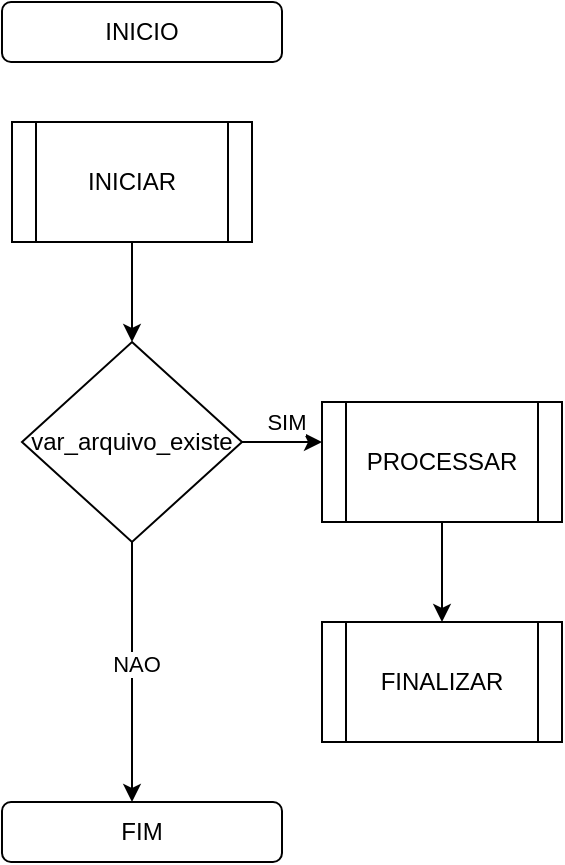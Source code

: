 <mxfile version="22.0.8" type="device" pages="4">
  <diagram name="INICIO" id="Epgj76YJV6iLORvzewPm">
    <mxGraphModel dx="1190" dy="531" grid="1" gridSize="10" guides="1" tooltips="1" connect="1" arrows="1" fold="1" page="1" pageScale="1" pageWidth="827" pageHeight="1169" math="0" shadow="0">
      <root>
        <mxCell id="0" />
        <mxCell id="1" parent="0" />
        <mxCell id="cJL-F6T7X1NtlEUWZsiL-1" value="INICIO" style="rounded=1;whiteSpace=wrap;html=1;" parent="1" vertex="1">
          <mxGeometry x="10" y="20" width="140" height="30" as="geometry" />
        </mxCell>
        <UserObject label="INICIAR" link="data:page/id,v4denizhWV4UuzD2dTl8" id="cJL-F6T7X1NtlEUWZsiL-2">
          <mxCell style="shape=process;whiteSpace=wrap;html=1;backgroundOutline=1;" parent="1" vertex="1">
            <mxGeometry x="15" y="80" width="120" height="60" as="geometry" />
          </mxCell>
        </UserObject>
        <UserObject label="PROCESSAR" link="data:page/id,xGwFXdW-CW3gGG_Kypb3" id="cJL-F6T7X1NtlEUWZsiL-4">
          <mxCell style="shape=process;whiteSpace=wrap;html=1;backgroundOutline=1;" parent="1" vertex="1">
            <mxGeometry x="170" y="220" width="120" height="60" as="geometry" />
          </mxCell>
        </UserObject>
        <mxCell id="cJL-F6T7X1NtlEUWZsiL-9" style="edgeStyle=orthogonalEdgeStyle;rounded=0;orthogonalLoop=1;jettySize=auto;html=1;exitX=1;exitY=0.5;exitDx=0;exitDy=0;" parent="1" source="cJL-F6T7X1NtlEUWZsiL-7" edge="1">
          <mxGeometry relative="1" as="geometry">
            <Array as="points">
              <mxPoint x="160" y="240" />
              <mxPoint x="160" y="240" />
            </Array>
            <mxPoint x="170" y="240" as="targetPoint" />
          </mxGeometry>
        </mxCell>
        <mxCell id="cJL-F6T7X1NtlEUWZsiL-12" value="SIM" style="edgeLabel;html=1;align=center;verticalAlign=middle;resizable=0;points=[];" parent="cJL-F6T7X1NtlEUWZsiL-9" vertex="1" connectable="0">
          <mxGeometry x="-0.159" y="-4" relative="1" as="geometry">
            <mxPoint x="5" y="-14" as="offset" />
          </mxGeometry>
        </mxCell>
        <mxCell id="cJL-F6T7X1NtlEUWZsiL-10" style="edgeStyle=orthogonalEdgeStyle;rounded=0;orthogonalLoop=1;jettySize=auto;html=1;exitX=0.5;exitY=1;exitDx=0;exitDy=0;" parent="1" source="cJL-F6T7X1NtlEUWZsiL-4" target="cJL-F6T7X1NtlEUWZsiL-5" edge="1">
          <mxGeometry relative="1" as="geometry" />
        </mxCell>
        <mxCell id="cJL-F6T7X1NtlEUWZsiL-5" value="FINALIZAR" style="shape=process;whiteSpace=wrap;html=1;backgroundOutline=1;" parent="1" vertex="1">
          <mxGeometry x="170" y="330" width="120" height="60" as="geometry" />
        </mxCell>
        <mxCell id="cJL-F6T7X1NtlEUWZsiL-6" value="FIM" style="rounded=1;whiteSpace=wrap;html=1;" parent="1" vertex="1">
          <mxGeometry x="10" y="420" width="140" height="30" as="geometry" />
        </mxCell>
        <mxCell id="cJL-F6T7X1NtlEUWZsiL-11" style="edgeStyle=orthogonalEdgeStyle;rounded=0;orthogonalLoop=1;jettySize=auto;html=1;" parent="1" source="cJL-F6T7X1NtlEUWZsiL-7" edge="1">
          <mxGeometry relative="1" as="geometry">
            <mxPoint x="75" y="420" as="targetPoint" />
          </mxGeometry>
        </mxCell>
        <mxCell id="cJL-F6T7X1NtlEUWZsiL-13" value="NAO" style="edgeLabel;html=1;align=center;verticalAlign=middle;resizable=0;points=[];" parent="cJL-F6T7X1NtlEUWZsiL-11" vertex="1" connectable="0">
          <mxGeometry x="-0.075" y="2" relative="1" as="geometry">
            <mxPoint as="offset" />
          </mxGeometry>
        </mxCell>
        <mxCell id="cJL-F6T7X1NtlEUWZsiL-14" value="" style="edgeStyle=orthogonalEdgeStyle;rounded=0;orthogonalLoop=1;jettySize=auto;html=1;" parent="1" source="cJL-F6T7X1NtlEUWZsiL-2" target="cJL-F6T7X1NtlEUWZsiL-7" edge="1">
          <mxGeometry relative="1" as="geometry" />
        </mxCell>
        <mxCell id="cJL-F6T7X1NtlEUWZsiL-7" value="var_arquivo_existe" style="rhombus;whiteSpace=wrap;html=1;" parent="1" vertex="1">
          <mxGeometry x="20" y="190" width="110" height="100" as="geometry" />
        </mxCell>
      </root>
    </mxGraphModel>
  </diagram>
  <diagram id="v4denizhWV4UuzD2dTl8" name="INICIAR">
    <mxGraphModel dx="1190" dy="531" grid="1" gridSize="10" guides="1" tooltips="1" connect="1" arrows="1" fold="1" page="1" pageScale="1" pageWidth="827" pageHeight="1169" math="0" shadow="0">
      <root>
        <mxCell id="0" />
        <mxCell id="1" parent="0" />
        <mxCell id="biumoBMmQUGBZ3lr2Ajv-5" value="" style="edgeStyle=orthogonalEdgeStyle;rounded=0;orthogonalLoop=1;jettySize=auto;html=1;" edge="1" parent="1" source="lx4EWPYu80WY2Rt1uxe1-1" target="lx4EWPYu80WY2Rt1uxe1-2">
          <mxGeometry relative="1" as="geometry" />
        </mxCell>
        <mxCell id="lx4EWPYu80WY2Rt1uxe1-1" value="INICIAR" style="rounded=1;whiteSpace=wrap;html=1;" parent="1" vertex="1">
          <mxGeometry x="340" y="40" width="140" height="30" as="geometry" />
        </mxCell>
        <mxCell id="lx4EWPYu80WY2Rt1uxe1-2" value="DADOS - READ" style="rounded=1;whiteSpace=wrap;html=1;absoluteArcSize=1;arcSize=14;strokeWidth=2;" parent="1" vertex="1">
          <mxGeometry x="355" y="160" width="110" height="50" as="geometry" />
        </mxCell>
        <mxCell id="lx4EWPYu80WY2Rt1uxe1-3" value="ARQUIVO ABERTO" style="rhombus;whiteSpace=wrap;html=1;" parent="1" vertex="1">
          <mxGeometry x="340" y="220" width="125" height="100" as="geometry" />
        </mxCell>
        <mxCell id="lx4EWPYu80WY2Rt1uxe1-6" value="var_arquivo_existe = TRUE" style="rounded=1;whiteSpace=wrap;html=1;absoluteArcSize=1;arcSize=14;strokeWidth=2;" parent="1" vertex="1">
          <mxGeometry x="540" y="400" width="110" height="50" as="geometry" />
        </mxCell>
        <mxCell id="lx4EWPYu80WY2Rt1uxe1-7" value="" style="edgeStyle=orthogonalEdgeStyle;rounded=0;orthogonalLoop=1;jettySize=auto;html=1;" parent="1" source="lx4EWPYu80WY2Rt1uxe1-9" target="lx4EWPYu80WY2Rt1uxe1-3" edge="1">
          <mxGeometry relative="1" as="geometry" />
        </mxCell>
        <mxCell id="lx4EWPYu80WY2Rt1uxe1-8" value="NAO" style="edgeLabel;html=1;align=center;verticalAlign=middle;resizable=0;points=[];" parent="lx4EWPYu80WY2Rt1uxe1-7" vertex="1" connectable="0">
          <mxGeometry x="-0.633" y="2" relative="1" as="geometry">
            <mxPoint as="offset" />
          </mxGeometry>
        </mxCell>
        <mxCell id="biumoBMmQUGBZ3lr2Ajv-8" value="" style="edgeStyle=orthogonalEdgeStyle;rounded=0;orthogonalLoop=1;jettySize=auto;html=1;" edge="1" parent="1" source="lx4EWPYu80WY2Rt1uxe1-9" target="biumoBMmQUGBZ3lr2Ajv-7">
          <mxGeometry relative="1" as="geometry" />
        </mxCell>
        <mxCell id="lx4EWPYu80WY2Rt1uxe1-9" value="var_arquivo_existe = FALSE" style="rounded=1;whiteSpace=wrap;html=1;absoluteArcSize=1;arcSize=14;strokeWidth=2;" parent="1" vertex="1">
          <mxGeometry x="345" y="370" width="115" height="60" as="geometry" />
        </mxCell>
        <mxCell id="biumoBMmQUGBZ3lr2Ajv-1" value="" style="edgeStyle=orthogonalEdgeStyle;rounded=0;orthogonalLoop=1;jettySize=auto;html=1;entryX=0.975;entryY=0.583;entryDx=0;entryDy=0;entryPerimeter=0;" edge="1" parent="1" source="lx4EWPYu80WY2Rt1uxe1-6" target="lx4EWPYu80WY2Rt1uxe1-3">
          <mxGeometry relative="1" as="geometry">
            <mxPoint x="580" y="360" as="sourcePoint" />
            <mxPoint x="465" y="270" as="targetPoint" />
            <Array as="points">
              <mxPoint x="580" y="270" />
              <mxPoint x="462" y="270" />
            </Array>
          </mxGeometry>
        </mxCell>
        <mxCell id="biumoBMmQUGBZ3lr2Ajv-4" value="SIM" style="edgeLabel;html=1;align=center;verticalAlign=middle;resizable=0;points=[];" vertex="1" connectable="0" parent="biumoBMmQUGBZ3lr2Ajv-1">
          <mxGeometry x="0.388" y="-2" relative="1" as="geometry">
            <mxPoint as="offset" />
          </mxGeometry>
        </mxCell>
        <mxCell id="ylCV8le7PU6WaTAm_dtJ-1" value="RESULTADO - WRITE" style="rounded=1;whiteSpace=wrap;html=1;absoluteArcSize=1;arcSize=14;strokeWidth=2;" vertex="1" parent="1">
          <mxGeometry x="520" y="300" width="110" height="50" as="geometry" />
        </mxCell>
        <mxCell id="biumoBMmQUGBZ3lr2Ajv-9" style="edgeStyle=orthogonalEdgeStyle;rounded=0;orthogonalLoop=1;jettySize=auto;html=1;exitX=1;exitY=0.5;exitDx=0;exitDy=0;entryX=1;entryY=0.5;entryDx=0;entryDy=0;" edge="1" parent="1" target="biumoBMmQUGBZ3lr2Ajv-7">
          <mxGeometry relative="1" as="geometry">
            <mxPoint x="600" y="460" as="sourcePoint" />
            <Array as="points">
              <mxPoint x="601" y="510" />
            </Array>
          </mxGeometry>
        </mxCell>
        <mxCell id="biumoBMmQUGBZ3lr2Ajv-11" value="" style="edgeStyle=orthogonalEdgeStyle;rounded=0;orthogonalLoop=1;jettySize=auto;html=1;" edge="1" parent="1" source="biumoBMmQUGBZ3lr2Ajv-7" target="biumoBMmQUGBZ3lr2Ajv-10">
          <mxGeometry relative="1" as="geometry" />
        </mxCell>
        <mxCell id="biumoBMmQUGBZ3lr2Ajv-7" value="" style="ellipse;whiteSpace=wrap;html=1;" vertex="1" parent="1">
          <mxGeometry x="389.5" y="490" width="26" height="40" as="geometry" />
        </mxCell>
        <mxCell id="biumoBMmQUGBZ3lr2Ajv-10" value="FIM" style="rounded=1;whiteSpace=wrap;html=1;" vertex="1" parent="1">
          <mxGeometry x="332.5" y="555" width="140" height="30" as="geometry" />
        </mxCell>
      </root>
    </mxGraphModel>
  </diagram>
  <diagram id="xGwFXdW-CW3gGG_Kypb3" name="PROCESSAR">
    <mxGraphModel dx="1190" dy="531" grid="1" gridSize="10" guides="1" tooltips="1" connect="1" arrows="1" fold="1" page="1" pageScale="1" pageWidth="827" pageHeight="1169" math="0" shadow="0">
      <root>
        <mxCell id="0" />
        <mxCell id="1" parent="0" />
        <mxCell id="77byVtZ5kr9ZvxEd6_py-1" value="" style="edgeStyle=orthogonalEdgeStyle;rounded=0;orthogonalLoop=1;jettySize=auto;html=1;" parent="1" edge="1">
          <mxGeometry relative="1" as="geometry">
            <mxPoint x="110" y="82" as="targetPoint" />
            <mxPoint x="110" y="52" as="sourcePoint" />
          </mxGeometry>
        </mxCell>
        <mxCell id="77byVtZ5kr9ZvxEd6_py-2" value="PROCESSAR" style="rounded=1;whiteSpace=wrap;html=1;" parent="1" vertex="1">
          <mxGeometry x="40" y="40" width="140" height="30" as="geometry" />
        </mxCell>
        <mxCell id="77byVtZ5kr9ZvxEd6_py-3" value="" style="edgeStyle=orthogonalEdgeStyle;rounded=0;orthogonalLoop=1;jettySize=auto;html=1;" parent="1" source="77byVtZ5kr9ZvxEd6_py-4" target="77byVtZ5kr9ZvxEd6_py-11" edge="1">
          <mxGeometry relative="1" as="geometry" />
        </mxCell>
        <mxCell id="77byVtZ5kr9ZvxEd6_py-4" value="DADOS" style="shape=parallelogram;html=1;strokeWidth=2;perimeter=parallelogramPerimeter;whiteSpace=wrap;rounded=1;arcSize=12;size=0.23;" parent="1" vertex="1">
          <mxGeometry x="65" y="80" width="100" height="25" as="geometry" />
        </mxCell>
        <mxCell id="77byVtZ5kr9ZvxEd6_py-8" value="DADOS" style="strokeWidth=2;html=1;shape=mxgraph.flowchart.display;whiteSpace=wrap;" parent="1" vertex="1">
          <mxGeometry x="53.5" y="240" width="113" height="30" as="geometry" />
        </mxCell>
        <mxCell id="5eYaPUj3rEawvDjVK5gx-4" value="" style="edgeStyle=orthogonalEdgeStyle;rounded=0;orthogonalLoop=1;jettySize=auto;html=1;" parent="1" source="77byVtZ5kr9ZvxEd6_py-11" edge="1">
          <mxGeometry relative="1" as="geometry">
            <mxPoint x="115" y="240" as="targetPoint" />
          </mxGeometry>
        </mxCell>
        <mxCell id="77byVtZ5kr9ZvxEd6_py-11" value="FINAL DE&lt;br&gt;ARQUIVO" style="rhombus;whiteSpace=wrap;html=1;" parent="1" vertex="1">
          <mxGeometry x="60" y="140" width="110" height="60" as="geometry" />
        </mxCell>
        <mxCell id="77byVtZ5kr9ZvxEd6_py-12" value="FIM" style="rounded=1;whiteSpace=wrap;html=1;" parent="1" vertex="1">
          <mxGeometry x="76.5" y="670" width="90" height="20" as="geometry" />
        </mxCell>
        <mxCell id="77byVtZ5kr9ZvxEd6_py-13" value="" style="edgeStyle=orthogonalEdgeStyle;rounded=0;orthogonalLoop=1;jettySize=auto;html=1;exitX=0.567;exitY=1.042;exitDx=0;exitDy=0;exitPerimeter=0;" parent="1" edge="1">
          <mxGeometry relative="1" as="geometry">
            <mxPoint x="129.071" y="427.26" as="sourcePoint" />
            <mxPoint x="123" y="456" as="targetPoint" />
            <Array as="points">
              <mxPoint x="129" y="440" />
              <mxPoint x="123" y="440" />
            </Array>
          </mxGeometry>
        </mxCell>
        <mxCell id="77byVtZ5kr9ZvxEd6_py-14" value="" style="verticalLabelPosition=bottom;verticalAlign=top;html=1;shape=mxgraph.flowchart.on-page_reference;" parent="1" vertex="1">
          <mxGeometry x="105" y="370" width="30" height="20" as="geometry" />
        </mxCell>
        <mxCell id="77byVtZ5kr9ZvxEd6_py-15" value="" style="edgeStyle=orthogonalEdgeStyle;rounded=0;orthogonalLoop=1;jettySize=auto;html=1;exitX=0;exitY=0.5;exitDx=0;exitDy=0;entryX=0;entryY=0.5;entryDx=0;entryDy=0;entryPerimeter=0;" parent="1" source="77byVtZ5kr9ZvxEd6_py-4" target="77byVtZ5kr9ZvxEd6_py-14" edge="1">
          <mxGeometry relative="1" as="geometry">
            <mxPoint x="170" y="210" as="sourcePoint" />
            <mxPoint x="77" y="400" as="targetPoint" />
            <Array as="points">
              <mxPoint x="40" y="93" />
              <mxPoint x="40" y="380" />
            </Array>
          </mxGeometry>
        </mxCell>
        <mxCell id="5eYaPUj3rEawvDjVK5gx-13" value="" style="edgeStyle=orthogonalEdgeStyle;rounded=0;orthogonalLoop=1;jettySize=auto;html=1;exitX=0.5;exitY=1;exitDx=0;exitDy=0;" parent="1" source="5eYaPUj3rEawvDjVK5gx-14" edge="1">
          <mxGeometry relative="1" as="geometry">
            <mxPoint x="120" y="420" as="sourcePoint" />
            <mxPoint x="117" y="370" as="targetPoint" />
          </mxGeometry>
        </mxCell>
        <mxCell id="5eYaPUj3rEawvDjVK5gx-14" value="acum_salario" style="rounded=1;whiteSpace=wrap;html=1;absoluteArcSize=1;arcSize=14;strokeWidth=2;" parent="1" vertex="1">
          <mxGeometry x="66.5" y="290" width="100" height="20" as="geometry" />
        </mxCell>
        <mxCell id="5eYaPUj3rEawvDjVK5gx-18" value="" style="edgeStyle=orthogonalEdgeStyle;rounded=0;orthogonalLoop=1;jettySize=auto;html=1;" parent="1" edge="1">
          <mxGeometry relative="1" as="geometry">
            <mxPoint x="120" y="390" as="sourcePoint" />
            <mxPoint x="120" y="410" as="targetPoint" />
          </mxGeometry>
        </mxCell>
        <mxCell id="5eYaPUj3rEawvDjVK5gx-19" value="acum_salario" style="strokeWidth=2;html=1;shape=mxgraph.flowchart.display;whiteSpace=wrap;" parent="1" vertex="1">
          <mxGeometry x="62" y="410" width="113" height="30" as="geometry" />
        </mxCell>
        <mxCell id="EPWdUj2TCcjqhe0PIeel-5" value="acum_lidos" style="rounded=1;whiteSpace=wrap;html=1;absoluteArcSize=1;arcSize=14;strokeWidth=2;" parent="1" vertex="1">
          <mxGeometry x="68.5" y="330" width="100" height="20" as="geometry" />
        </mxCell>
        <mxCell id="EPWdUj2TCcjqhe0PIeel-17" value="" style="edgeStyle=orthogonalEdgeStyle;rounded=0;orthogonalLoop=1;jettySize=auto;html=1;" parent="1" source="EPWdUj2TCcjqhe0PIeel-6" target="77byVtZ5kr9ZvxEd6_py-12" edge="1">
          <mxGeometry relative="1" as="geometry" />
        </mxCell>
        <mxCell id="EPWdUj2TCcjqhe0PIeel-6" value="media" style="strokeWidth=2;html=1;shape=mxgraph.flowchart.display;whiteSpace=wrap;" parent="1" vertex="1">
          <mxGeometry x="65" y="460" width="113" height="30" as="geometry" />
        </mxCell>
        <mxCell id="EPWdUj2TCcjqhe0PIeel-8" value="" style="edgeStyle=orthogonalEdgeStyle;rounded=0;orthogonalLoop=1;jettySize=auto;html=1;exitX=1;exitY=0.5;exitDx=0;exitDy=0;" parent="1" edge="1">
          <mxGeometry relative="1" as="geometry">
            <mxPoint x="165" y="100" as="sourcePoint" />
            <mxPoint x="135" y="380" as="targetPoint" />
            <Array as="points">
              <mxPoint x="275" y="100" />
              <mxPoint x="275" y="380" />
            </Array>
          </mxGeometry>
        </mxCell>
        <mxCell id="EPWdUj2TCcjqhe0PIeel-9" value="SIM" style="edgeLabel;html=1;align=center;verticalAlign=middle;resizable=0;points=[];" parent="EPWdUj2TCcjqhe0PIeel-8" vertex="1" connectable="0">
          <mxGeometry x="0.171" relative="1" as="geometry">
            <mxPoint as="offset" />
          </mxGeometry>
        </mxCell>
        <mxCell id="hwMUHdgp4P49gI7xTsFy-1" value="acum_lidos" style="strokeWidth=2;html=1;shape=mxgraph.flowchart.display;whiteSpace=wrap;" vertex="1" parent="1">
          <mxGeometry x="63.5" y="510" width="113" height="30" as="geometry" />
        </mxCell>
        <mxCell id="xeET_xtbf9H6oWqTgSWa-1" value="gravar resultado&lt;br&gt;acum_salario&lt;br&gt;media&lt;br&gt;acum_lidos" style="shape=parallelogram;perimeter=parallelogramPerimeter;whiteSpace=wrap;html=1;fixedSize=1;" vertex="1" parent="1">
          <mxGeometry x="32.5" y="570" width="178" height="65.5" as="geometry" />
        </mxCell>
      </root>
    </mxGraphModel>
  </diagram>
  <diagram id="RxYz1OWEpmwDYlMMCbEc" name="FINALIZAR">
    <mxGraphModel dx="1190" dy="531" grid="1" gridSize="10" guides="1" tooltips="1" connect="1" arrows="1" fold="1" page="1" pageScale="1" pageWidth="827" pageHeight="1169" math="0" shadow="0">
      <root>
        <mxCell id="0" />
        <mxCell id="1" parent="0" />
        <mxCell id="Oz1xqs_n56-VBaW26lwI-1" value="FINALIZAR" style="rounded=1;whiteSpace=wrap;html=1;" parent="1" vertex="1">
          <mxGeometry x="50" y="60" width="140" height="30" as="geometry" />
        </mxCell>
        <mxCell id="Oz1xqs_n56-VBaW26lwI-2" value="CLOSE DADOS" style="rounded=1;whiteSpace=wrap;html=1;absoluteArcSize=1;arcSize=14;strokeWidth=2;" parent="1" vertex="1">
          <mxGeometry x="65" y="100" width="110" height="50" as="geometry" />
        </mxCell>
        <mxCell id="kqzqh5V-smZNNbjwnpIZ-1" value="CLOSE RESULTADO" style="rounded=1;whiteSpace=wrap;html=1;absoluteArcSize=1;arcSize=14;strokeWidth=2;" vertex="1" parent="1">
          <mxGeometry x="65" y="170" width="110" height="50" as="geometry" />
        </mxCell>
      </root>
    </mxGraphModel>
  </diagram>
</mxfile>

